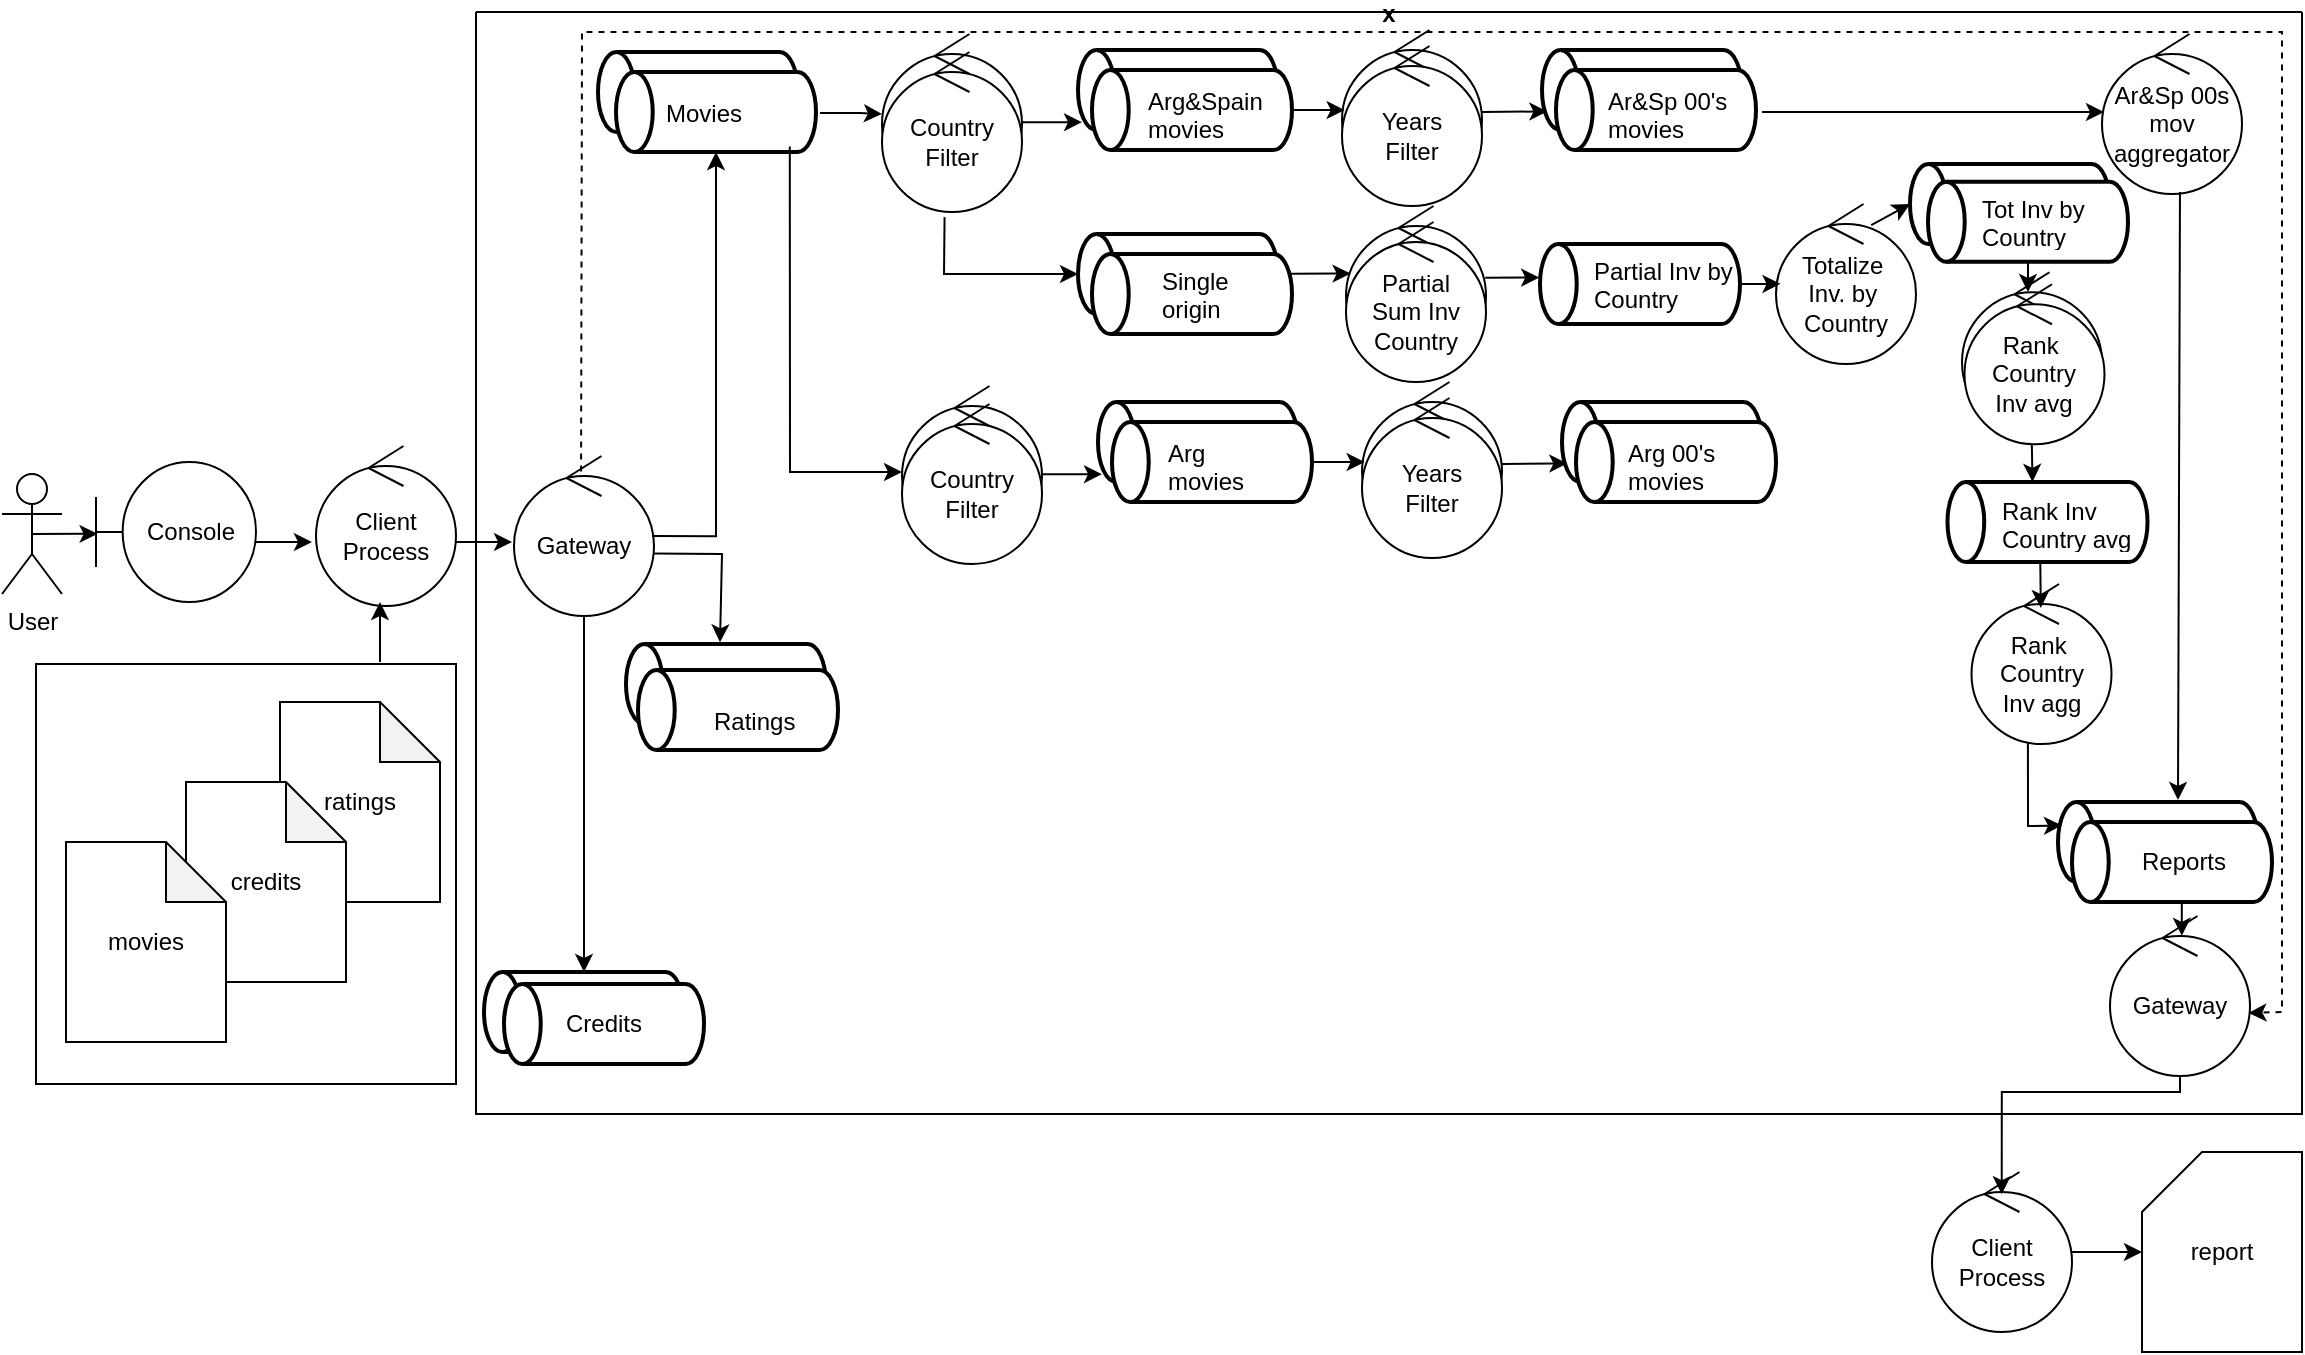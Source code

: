 <mxfile version="26.0.16">
  <diagram name="Página-1" id="5EHdqCPOscjuWSurFPto">
    <mxGraphModel dx="1590" dy="1092" grid="1" gridSize="10" guides="1" tooltips="1" connect="1" arrows="1" fold="1" page="1" pageScale="1" pageWidth="1169" pageHeight="827" math="0" shadow="0">
      <root>
        <mxCell id="0" />
        <mxCell id="1" parent="0" />
        <mxCell id="VfOvfnHJ5WRVcfxownJu-2" value="User" style="shape=umlActor;verticalLabelPosition=bottom;verticalAlign=top;html=1;" parent="1" vertex="1">
          <mxGeometry x="10" y="241" width="30" height="60" as="geometry" />
        </mxCell>
        <mxCell id="VfOvfnHJ5WRVcfxownJu-3" value="Console" style="shape=umlBoundary;whiteSpace=wrap;html=1;" parent="1" vertex="1">
          <mxGeometry x="57" y="235" width="80" height="70" as="geometry" />
        </mxCell>
        <mxCell id="VfOvfnHJ5WRVcfxownJu-4" value="Client&lt;div&gt;Process&lt;/div&gt;" style="ellipse;shape=umlControl;whiteSpace=wrap;html=1;" parent="1" vertex="1">
          <mxGeometry x="167" y="227" width="70" height="80" as="geometry" />
        </mxCell>
        <mxCell id="VfOvfnHJ5WRVcfxownJu-8" value="" style="endArrow=classic;html=1;rounded=0;entryX=0.457;entryY=0.975;entryDx=0;entryDy=0;entryPerimeter=0;" parent="1" target="VfOvfnHJ5WRVcfxownJu-4" edge="1">
          <mxGeometry width="50" height="50" relative="1" as="geometry">
            <mxPoint x="199" y="335" as="sourcePoint" />
            <mxPoint x="267" y="295" as="targetPoint" />
          </mxGeometry>
        </mxCell>
        <mxCell id="VfOvfnHJ5WRVcfxownJu-9" value="" style="endArrow=classic;html=1;rounded=0;entryX=0.01;entryY=0.513;entryDx=0;entryDy=0;entryPerimeter=0;exitX=0.5;exitY=0.5;exitDx=0;exitDy=0;exitPerimeter=0;" parent="1" source="VfOvfnHJ5WRVcfxownJu-2" target="VfOvfnHJ5WRVcfxownJu-3" edge="1">
          <mxGeometry width="50" height="50" relative="1" as="geometry">
            <mxPoint x="27" y="275" as="sourcePoint" />
            <mxPoint x="77" y="225" as="targetPoint" />
          </mxGeometry>
        </mxCell>
        <mxCell id="VfOvfnHJ5WRVcfxownJu-11" value="" style="endArrow=classic;html=1;rounded=0;entryX=-0.029;entryY=0.6;entryDx=0;entryDy=0;entryPerimeter=0;" parent="1" target="VfOvfnHJ5WRVcfxownJu-4" edge="1">
          <mxGeometry width="50" height="50" relative="1" as="geometry">
            <mxPoint x="137" y="275" as="sourcePoint" />
            <mxPoint x="187" y="225" as="targetPoint" />
          </mxGeometry>
        </mxCell>
        <mxCell id="VfOvfnHJ5WRVcfxownJu-14" value="" style="endArrow=classic;html=1;rounded=0;entryX=-0.014;entryY=0.538;entryDx=0;entryDy=0;entryPerimeter=0;" parent="1" target="VfOvfnHJ5WRVcfxownJu-13" edge="1">
          <mxGeometry width="50" height="50" relative="1" as="geometry">
            <mxPoint x="237" y="275" as="sourcePoint" />
            <mxPoint x="287" y="225" as="targetPoint" />
          </mxGeometry>
        </mxCell>
        <mxCell id="VfOvfnHJ5WRVcfxownJu-6" value="ratings" style="shape=note;whiteSpace=wrap;html=1;backgroundOutline=1;darkOpacity=0.05;" parent="1" vertex="1">
          <mxGeometry x="149" y="355" width="80" height="100" as="geometry" />
        </mxCell>
        <mxCell id="VfOvfnHJ5WRVcfxownJu-7" value="credits" style="shape=note;whiteSpace=wrap;html=1;backgroundOutline=1;darkOpacity=0.05;" parent="1" vertex="1">
          <mxGeometry x="102" y="395" width="80" height="100" as="geometry" />
        </mxCell>
        <mxCell id="VfOvfnHJ5WRVcfxownJu-5" value="movies" style="shape=note;whiteSpace=wrap;html=1;backgroundOutline=1;darkOpacity=0.05;" parent="1" vertex="1">
          <mxGeometry x="42" y="425" width="80" height="100" as="geometry" />
        </mxCell>
        <mxCell id="0FK4gEiv9xLq5jpiOi4Y-1" value="" style="whiteSpace=wrap;html=1;aspect=fixed;fillColor=none;recursiveResize=1;resizeWidth=0;resizeHeight=0;" vertex="1" parent="1">
          <mxGeometry x="27" y="336" width="210" height="210" as="geometry" />
        </mxCell>
        <mxCell id="0FK4gEiv9xLq5jpiOi4Y-4" value="x" style="swimlane;startSize=0;" vertex="1" parent="1">
          <mxGeometry x="247" y="10" width="913" height="551" as="geometry" />
        </mxCell>
        <mxCell id="0FK4gEiv9xLq5jpiOi4Y-119" value="" style="strokeWidth=2;html=1;shape=mxgraph.flowchart.direct_data;whiteSpace=wrap;rotation=-180;" vertex="1" parent="0FK4gEiv9xLq5jpiOi4Y-4">
          <mxGeometry x="717" y="76" width="100" height="40" as="geometry" />
        </mxCell>
        <mxCell id="0FK4gEiv9xLq5jpiOi4Y-42" value="" style="strokeWidth=2;html=1;shape=mxgraph.flowchart.direct_data;whiteSpace=wrap;rotation=-180;" vertex="1" parent="0FK4gEiv9xLq5jpiOi4Y-4">
          <mxGeometry x="301" y="19" width="100" height="40" as="geometry" />
        </mxCell>
        <mxCell id="VfOvfnHJ5WRVcfxownJu-18" value="" style="strokeWidth=2;html=1;shape=mxgraph.flowchart.direct_data;whiteSpace=wrap;rotation=-180;" parent="0FK4gEiv9xLq5jpiOi4Y-4" vertex="1">
          <mxGeometry x="791" y="395" width="100" height="40" as="geometry" />
        </mxCell>
        <mxCell id="0FK4gEiv9xLq5jpiOi4Y-6" value="Gateway" style="ellipse;shape=umlControl;whiteSpace=wrap;html=1;" vertex="1" parent="0FK4gEiv9xLq5jpiOi4Y-4">
          <mxGeometry x="817" y="452" width="70" height="80" as="geometry" />
        </mxCell>
        <mxCell id="0FK4gEiv9xLq5jpiOi4Y-17" style="edgeStyle=orthogonalEdgeStyle;rounded=0;orthogonalLoop=1;jettySize=auto;html=1;exitX=0.451;exitY=0.029;exitDx=0;exitDy=0;exitPerimeter=0;entryX=0.513;entryY=0.124;entryDx=0;entryDy=0;entryPerimeter=0;" edge="1" parent="0FK4gEiv9xLq5jpiOi4Y-4" source="0FK4gEiv9xLq5jpiOi4Y-53" target="0FK4gEiv9xLq5jpiOi4Y-6">
          <mxGeometry relative="1" as="geometry" />
        </mxCell>
        <mxCell id="0FK4gEiv9xLq5jpiOi4Y-23" value="" style="strokeWidth=2;html=1;shape=mxgraph.flowchart.direct_data;whiteSpace=wrap;rotation=-180;" vertex="1" parent="0FK4gEiv9xLq5jpiOi4Y-4">
          <mxGeometry x="4" y="480" width="100" height="40" as="geometry" />
        </mxCell>
        <mxCell id="0FK4gEiv9xLq5jpiOi4Y-24" value="" style="strokeWidth=2;html=1;shape=mxgraph.flowchart.direct_data;whiteSpace=wrap;rotation=-180;" vertex="1" parent="0FK4gEiv9xLq5jpiOi4Y-4">
          <mxGeometry x="14" y="486" width="100" height="40" as="geometry" />
        </mxCell>
        <mxCell id="0FK4gEiv9xLq5jpiOi4Y-25" value="Credits" style="text;strokeColor=none;fillColor=none;align=left;verticalAlign=middle;spacingLeft=4;spacingRight=4;overflow=hidden;points=[[0,0.5],[1,0.5]];portConstraint=eastwest;rotatable=0;whiteSpace=wrap;html=1;" vertex="1" parent="0FK4gEiv9xLq5jpiOi4Y-4">
          <mxGeometry x="39" y="491" width="80" height="30" as="geometry" />
        </mxCell>
        <mxCell id="0FK4gEiv9xLq5jpiOi4Y-28" style="edgeStyle=orthogonalEdgeStyle;rounded=0;orthogonalLoop=1;jettySize=auto;html=1;entryX=0.5;entryY=1;entryDx=0;entryDy=0;entryPerimeter=0;" edge="1" parent="0FK4gEiv9xLq5jpiOi4Y-4" source="VfOvfnHJ5WRVcfxownJu-13" target="0FK4gEiv9xLq5jpiOi4Y-23">
          <mxGeometry relative="1" as="geometry" />
        </mxCell>
        <mxCell id="0FK4gEiv9xLq5jpiOi4Y-30" value="" style="strokeWidth=2;html=1;shape=mxgraph.flowchart.direct_data;whiteSpace=wrap;rotation=-180;" vertex="1" parent="0FK4gEiv9xLq5jpiOi4Y-4">
          <mxGeometry x="75" y="316" width="100" height="40" as="geometry" />
        </mxCell>
        <mxCell id="0FK4gEiv9xLq5jpiOi4Y-22" value="" style="strokeWidth=2;html=1;shape=mxgraph.flowchart.direct_data;whiteSpace=wrap;rotation=-180;" vertex="1" parent="0FK4gEiv9xLq5jpiOi4Y-4">
          <mxGeometry x="61" y="20" width="100" height="40" as="geometry" />
        </mxCell>
        <mxCell id="0FK4gEiv9xLq5jpiOi4Y-18" value="" style="strokeWidth=2;html=1;shape=mxgraph.flowchart.direct_data;whiteSpace=wrap;rotation=-180;" vertex="1" parent="0FK4gEiv9xLq5jpiOi4Y-4">
          <mxGeometry x="70" y="30" width="100" height="40" as="geometry" />
        </mxCell>
        <mxCell id="VfOvfnHJ5WRVcfxownJu-13" value="Gateway" style="ellipse;shape=umlControl;whiteSpace=wrap;html=1;" parent="0FK4gEiv9xLq5jpiOi4Y-4" vertex="1">
          <mxGeometry x="19" y="222" width="70" height="80" as="geometry" />
        </mxCell>
        <mxCell id="0FK4gEiv9xLq5jpiOi4Y-37" value="" style="edgeStyle=orthogonalEdgeStyle;rounded=0;orthogonalLoop=1;jettySize=auto;html=1;" edge="1" parent="0FK4gEiv9xLq5jpiOi4Y-4" source="0FK4gEiv9xLq5jpiOi4Y-21" target="0FK4gEiv9xLq5jpiOi4Y-36">
          <mxGeometry relative="1" as="geometry" />
        </mxCell>
        <mxCell id="0FK4gEiv9xLq5jpiOi4Y-21" value="Movies" style="text;strokeColor=none;fillColor=none;align=left;verticalAlign=middle;spacingLeft=4;spacingRight=4;overflow=hidden;points=[[0,0.5],[1,0.5]];portConstraint=eastwest;rotatable=0;whiteSpace=wrap;html=1;" vertex="1" parent="0FK4gEiv9xLq5jpiOi4Y-4">
          <mxGeometry x="89" y="35" width="83" height="31.13" as="geometry" />
        </mxCell>
        <mxCell id="0FK4gEiv9xLq5jpiOi4Y-29" value="" style="strokeWidth=2;html=1;shape=mxgraph.flowchart.direct_data;whiteSpace=wrap;rotation=-180;" vertex="1" parent="0FK4gEiv9xLq5jpiOi4Y-4">
          <mxGeometry x="81" y="329" width="100" height="40" as="geometry" />
        </mxCell>
        <mxCell id="0FK4gEiv9xLq5jpiOi4Y-31" value="Ratings" style="text;strokeColor=none;fillColor=none;align=left;verticalAlign=middle;spacingLeft=4;spacingRight=4;overflow=hidden;points=[[0,0.5],[1,0.5]];portConstraint=eastwest;rotatable=0;whiteSpace=wrap;html=1;" vertex="1" parent="0FK4gEiv9xLq5jpiOi4Y-4">
          <mxGeometry x="113" y="340" width="80" height="30" as="geometry" />
        </mxCell>
        <mxCell id="0FK4gEiv9xLq5jpiOi4Y-35" value="" style="endArrow=classic;html=1;rounded=0;entryX=0.53;entryY=1.021;entryDx=0;entryDy=0;entryPerimeter=0;exitX=0.995;exitY=0.609;exitDx=0;exitDy=0;exitPerimeter=0;" edge="1" parent="0FK4gEiv9xLq5jpiOi4Y-4" source="VfOvfnHJ5WRVcfxownJu-13" target="0FK4gEiv9xLq5jpiOi4Y-30">
          <mxGeometry width="50" height="50" relative="1" as="geometry">
            <mxPoint x="83" y="270" as="sourcePoint" />
            <mxPoint x="129" y="329" as="targetPoint" />
            <Array as="points">
              <mxPoint x="123" y="271" />
            </Array>
          </mxGeometry>
        </mxCell>
        <mxCell id="0FK4gEiv9xLq5jpiOi4Y-36" value="Year filter" style="ellipse;shape=umlControl;whiteSpace=wrap;html=1;" vertex="1" parent="0FK4gEiv9xLq5jpiOi4Y-4">
          <mxGeometry x="203" y="11" width="70" height="80" as="geometry" />
        </mxCell>
        <mxCell id="0FK4gEiv9xLq5jpiOi4Y-38" value="Country Filter" style="ellipse;shape=umlControl;whiteSpace=wrap;html=1;" vertex="1" parent="0FK4gEiv9xLq5jpiOi4Y-4">
          <mxGeometry x="203" y="20" width="70" height="80" as="geometry" />
        </mxCell>
        <mxCell id="0FK4gEiv9xLq5jpiOi4Y-41" value="" style="strokeWidth=2;html=1;shape=mxgraph.flowchart.direct_data;whiteSpace=wrap;rotation=-180;" vertex="1" parent="0FK4gEiv9xLq5jpiOi4Y-4">
          <mxGeometry x="308" y="29" width="100" height="40" as="geometry" />
        </mxCell>
        <mxCell id="0FK4gEiv9xLq5jpiOi4Y-44" value="Arg&amp;amp;Spain&lt;div&gt;movies&lt;/div&gt;" style="text;strokeColor=none;fillColor=none;align=left;verticalAlign=middle;spacingLeft=4;spacingRight=4;overflow=hidden;points=[[0,0.5],[1,0.5]];portConstraint=eastwest;rotatable=0;whiteSpace=wrap;html=1;" vertex="1" parent="0FK4gEiv9xLq5jpiOi4Y-4">
          <mxGeometry x="330" y="34.44" width="70" height="32.26" as="geometry" />
        </mxCell>
        <mxCell id="0FK4gEiv9xLq5jpiOi4Y-45" value="Country&lt;div&gt;filter&lt;/div&gt;" style="ellipse;shape=umlControl;whiteSpace=wrap;html=1;" vertex="1" parent="0FK4gEiv9xLq5jpiOi4Y-4">
          <mxGeometry x="433" y="9" width="70" height="80" as="geometry" />
        </mxCell>
        <mxCell id="0FK4gEiv9xLq5jpiOi4Y-46" value="" style="endArrow=classic;html=1;rounded=0;entryX=0.98;entryY=0.098;entryDx=0;entryDy=0;entryPerimeter=0;exitX=1.003;exitY=0.551;exitDx=0;exitDy=0;exitPerimeter=0;" edge="1" parent="0FK4gEiv9xLq5jpiOi4Y-4" source="0FK4gEiv9xLq5jpiOi4Y-36" target="0FK4gEiv9xLq5jpiOi4Y-42">
          <mxGeometry width="50" height="50" relative="1" as="geometry">
            <mxPoint x="281" y="69" as="sourcePoint" />
            <mxPoint x="331" y="19" as="targetPoint" />
          </mxGeometry>
        </mxCell>
        <mxCell id="0FK4gEiv9xLq5jpiOi4Y-47" value="" style="endArrow=classic;html=1;rounded=0;exitX=0.479;exitY=0.097;exitDx=0;exitDy=0;exitPerimeter=0;entryX=0.989;entryY=0.606;entryDx=0;entryDy=0;entryPerimeter=0;dashed=1;" edge="1" parent="0FK4gEiv9xLq5jpiOi4Y-4" source="VfOvfnHJ5WRVcfxownJu-13" target="0FK4gEiv9xLq5jpiOi4Y-6">
          <mxGeometry width="50" height="50" relative="1" as="geometry">
            <mxPoint x="33" y="320" as="sourcePoint" />
            <mxPoint x="83" y="270" as="targetPoint" />
            <Array as="points">
              <mxPoint x="53" y="10" />
              <mxPoint x="903" y="10" />
              <mxPoint x="903" y="500" />
            </Array>
          </mxGeometry>
        </mxCell>
        <mxCell id="0FK4gEiv9xLq5jpiOi4Y-48" style="edgeStyle=orthogonalEdgeStyle;rounded=0;orthogonalLoop=1;jettySize=auto;html=1;entryX=0.5;entryY=0;entryDx=0;entryDy=0;entryPerimeter=0;" edge="1" parent="0FK4gEiv9xLq5jpiOi4Y-4" target="0FK4gEiv9xLq5jpiOi4Y-18">
          <mxGeometry relative="1" as="geometry">
            <mxPoint x="88.0" y="262.053" as="sourcePoint" />
            <mxPoint x="120" y="70" as="targetPoint" />
            <Array as="points">
              <mxPoint x="120" y="262" />
            </Array>
          </mxGeometry>
        </mxCell>
        <mxCell id="0FK4gEiv9xLq5jpiOi4Y-52" value="Years&lt;div&gt;Filter&lt;/div&gt;" style="ellipse;shape=umlControl;whiteSpace=wrap;html=1;" vertex="1" parent="0FK4gEiv9xLq5jpiOi4Y-4">
          <mxGeometry x="433" y="17" width="70" height="80" as="geometry" />
        </mxCell>
        <mxCell id="0FK4gEiv9xLq5jpiOi4Y-54" value="" style="edgeStyle=orthogonalEdgeStyle;rounded=0;orthogonalLoop=1;jettySize=auto;html=1;exitX=0.5;exitY=0;exitDx=0;exitDy=0;exitPerimeter=0;entryX=0.513;entryY=0.124;entryDx=0;entryDy=0;entryPerimeter=0;" edge="1" parent="0FK4gEiv9xLq5jpiOi4Y-4" source="VfOvfnHJ5WRVcfxownJu-18" target="0FK4gEiv9xLq5jpiOi4Y-53">
          <mxGeometry relative="1" as="geometry">
            <mxPoint x="1088" y="445" as="sourcePoint" />
            <mxPoint x="1100" y="472" as="targetPoint" />
          </mxGeometry>
        </mxCell>
        <mxCell id="0FK4gEiv9xLq5jpiOi4Y-53" value="" style="strokeWidth=2;html=1;shape=mxgraph.flowchart.direct_data;whiteSpace=wrap;rotation=-180;" vertex="1" parent="0FK4gEiv9xLq5jpiOi4Y-4">
          <mxGeometry x="798" y="405" width="100" height="40" as="geometry" />
        </mxCell>
        <mxCell id="0FK4gEiv9xLq5jpiOi4Y-51" value="Reports" style="text;strokeColor=none;fillColor=none;align=left;verticalAlign=middle;spacingLeft=4;spacingRight=4;overflow=hidden;points=[[0,0.5],[1,0.5]];portConstraint=eastwest;rotatable=0;whiteSpace=wrap;html=1;" vertex="1" parent="0FK4gEiv9xLq5jpiOi4Y-4">
          <mxGeometry x="827" y="408.87" width="86" height="32.26" as="geometry" />
        </mxCell>
        <mxCell id="0FK4gEiv9xLq5jpiOi4Y-57" value="" style="strokeWidth=2;html=1;shape=mxgraph.flowchart.direct_data;whiteSpace=wrap;rotation=-180;" vertex="1" parent="0FK4gEiv9xLq5jpiOi4Y-4">
          <mxGeometry x="301" y="111" width="100" height="40" as="geometry" />
        </mxCell>
        <mxCell id="0FK4gEiv9xLq5jpiOi4Y-58" value="" style="strokeWidth=2;html=1;shape=mxgraph.flowchart.direct_data;whiteSpace=wrap;rotation=-180;" vertex="1" parent="0FK4gEiv9xLq5jpiOi4Y-4">
          <mxGeometry x="308" y="121" width="100" height="40" as="geometry" />
        </mxCell>
        <mxCell id="0FK4gEiv9xLq5jpiOi4Y-59" value="Single&amp;nbsp;&lt;div&gt;origin&lt;/div&gt;" style="text;strokeColor=none;fillColor=none;align=left;verticalAlign=middle;spacingLeft=4;spacingRight=4;overflow=hidden;points=[[0,0.5],[1,0.5]];portConstraint=eastwest;rotatable=0;whiteSpace=wrap;html=1;" vertex="1" parent="0FK4gEiv9xLq5jpiOi4Y-4">
          <mxGeometry x="337" y="124.87" width="63" height="32.26" as="geometry" />
        </mxCell>
        <mxCell id="0FK4gEiv9xLq5jpiOi4Y-60" value="" style="endArrow=classic;html=1;rounded=0;exitX=0.447;exitY=1.032;exitDx=0;exitDy=0;exitPerimeter=0;entryX=1;entryY=0.5;entryDx=0;entryDy=0;entryPerimeter=0;" edge="1" parent="0FK4gEiv9xLq5jpiOi4Y-4" source="0FK4gEiv9xLq5jpiOi4Y-38" target="0FK4gEiv9xLq5jpiOi4Y-57">
          <mxGeometry width="50" height="50" relative="1" as="geometry">
            <mxPoint x="553" y="400" as="sourcePoint" />
            <mxPoint x="603" y="350" as="targetPoint" />
            <Array as="points">
              <mxPoint x="234" y="131" />
            </Array>
          </mxGeometry>
        </mxCell>
        <mxCell id="0FK4gEiv9xLq5jpiOi4Y-62" value="" style="endArrow=classic;html=1;rounded=0;exitX=0;exitY=0.5;exitDx=0;exitDy=0;exitPerimeter=0;entryX=0.019;entryY=0.5;entryDx=0;entryDy=0;entryPerimeter=0;" edge="1" parent="0FK4gEiv9xLq5jpiOi4Y-4" source="0FK4gEiv9xLq5jpiOi4Y-41" target="0FK4gEiv9xLq5jpiOi4Y-45">
          <mxGeometry width="50" height="50" relative="1" as="geometry">
            <mxPoint x="413" y="60" as="sourcePoint" />
            <mxPoint x="463" y="10" as="targetPoint" />
          </mxGeometry>
        </mxCell>
        <mxCell id="0FK4gEiv9xLq5jpiOi4Y-64" value="" style="strokeWidth=2;html=1;shape=mxgraph.flowchart.direct_data;whiteSpace=wrap;rotation=-180;" vertex="1" parent="0FK4gEiv9xLq5jpiOi4Y-4">
          <mxGeometry x="533" y="19" width="100" height="40" as="geometry" />
        </mxCell>
        <mxCell id="0FK4gEiv9xLq5jpiOi4Y-65" value="" style="strokeWidth=2;html=1;shape=mxgraph.flowchart.direct_data;whiteSpace=wrap;rotation=-180;" vertex="1" parent="0FK4gEiv9xLq5jpiOi4Y-4">
          <mxGeometry x="540" y="29" width="100" height="40" as="geometry" />
        </mxCell>
        <mxCell id="0FK4gEiv9xLq5jpiOi4Y-66" value="Ar&amp;amp;Sp 00&#39;s movies" style="text;strokeColor=none;fillColor=none;align=left;verticalAlign=middle;spacingLeft=4;spacingRight=4;overflow=hidden;points=[[0,0.5],[1,0.5]];portConstraint=eastwest;rotatable=0;whiteSpace=wrap;html=1;" vertex="1" parent="0FK4gEiv9xLq5jpiOi4Y-4">
          <mxGeometry x="560" y="34.43" width="86" height="32.26" as="geometry" />
        </mxCell>
        <mxCell id="0FK4gEiv9xLq5jpiOi4Y-67" value="" style="endArrow=classic;html=1;rounded=0;entryX=0.973;entryY=0.232;entryDx=0;entryDy=0;entryPerimeter=0;" edge="1" parent="0FK4gEiv9xLq5jpiOi4Y-4" target="0FK4gEiv9xLq5jpiOi4Y-64">
          <mxGeometry width="50" height="50" relative="1" as="geometry">
            <mxPoint x="503" y="50" as="sourcePoint" />
            <mxPoint x="553" as="targetPoint" />
          </mxGeometry>
        </mxCell>
        <mxCell id="0FK4gEiv9xLq5jpiOi4Y-68" value="Country&lt;div&gt;filter&lt;/div&gt;" style="ellipse;shape=umlControl;whiteSpace=wrap;html=1;" vertex="1" parent="0FK4gEiv9xLq5jpiOi4Y-4">
          <mxGeometry x="435" y="97" width="70" height="80" as="geometry" />
        </mxCell>
        <mxCell id="0FK4gEiv9xLq5jpiOi4Y-69" value="Partial&lt;div&gt;Sum Inv&lt;div&gt;Country&lt;/div&gt;&lt;/div&gt;" style="ellipse;shape=umlControl;whiteSpace=wrap;html=1;" vertex="1" parent="0FK4gEiv9xLq5jpiOi4Y-4">
          <mxGeometry x="435" y="105" width="70" height="80" as="geometry" />
        </mxCell>
        <mxCell id="0FK4gEiv9xLq5jpiOi4Y-70" value="" style="endArrow=classic;html=1;rounded=0;exitX=0.009;exitY=0.752;exitDx=0;exitDy=0;exitPerimeter=0;entryX=0.033;entryY=0.422;entryDx=0;entryDy=0;entryPerimeter=0;" edge="1" parent="0FK4gEiv9xLq5jpiOi4Y-4" source="0FK4gEiv9xLq5jpiOi4Y-58" target="0FK4gEiv9xLq5jpiOi4Y-68">
          <mxGeometry width="50" height="50" relative="1" as="geometry">
            <mxPoint x="383" y="101" as="sourcePoint" />
            <mxPoint x="433" y="51" as="targetPoint" />
          </mxGeometry>
        </mxCell>
        <mxCell id="0FK4gEiv9xLq5jpiOi4Y-72" value="" style="strokeWidth=2;html=1;shape=mxgraph.flowchart.direct_data;whiteSpace=wrap;rotation=-180;" vertex="1" parent="0FK4gEiv9xLq5jpiOi4Y-4">
          <mxGeometry x="532" y="116" width="100" height="40" as="geometry" />
        </mxCell>
        <mxCell id="0FK4gEiv9xLq5jpiOi4Y-73" value="Partial Inv by Country" style="text;strokeColor=none;fillColor=none;align=left;verticalAlign=middle;spacingLeft=4;spacingRight=4;overflow=hidden;points=[[0,0.5],[1,0.5]];portConstraint=eastwest;rotatable=0;whiteSpace=wrap;html=1;" vertex="1" parent="0FK4gEiv9xLq5jpiOi4Y-4">
          <mxGeometry x="553" y="119.87" width="80" height="32.26" as="geometry" />
        </mxCell>
        <mxCell id="0FK4gEiv9xLq5jpiOi4Y-74" value="" style="endArrow=classic;html=1;rounded=0;entryX=1.004;entryY=0.456;entryDx=0;entryDy=0;entryPerimeter=0;exitX=0.994;exitY=0.448;exitDx=0;exitDy=0;exitPerimeter=0;" edge="1" parent="0FK4gEiv9xLq5jpiOi4Y-4" source="0FK4gEiv9xLq5jpiOi4Y-68">
          <mxGeometry width="50" height="50" relative="1" as="geometry">
            <mxPoint x="503" y="140" as="sourcePoint" />
            <mxPoint x="531.6" y="132.76" as="targetPoint" />
          </mxGeometry>
        </mxCell>
        <mxCell id="0FK4gEiv9xLq5jpiOi4Y-77" value="&lt;div&gt;Totalize&amp;nbsp;&lt;/div&gt;&lt;div&gt;Inv.&amp;nbsp;&lt;span style=&quot;background-color: transparent; color: light-dark(rgb(0, 0, 0), rgb(255, 255, 255));&quot;&gt;by&amp;nbsp;&lt;/span&gt;&lt;/div&gt;&lt;div&gt;Country&lt;/div&gt;" style="ellipse;shape=umlControl;whiteSpace=wrap;html=1;" vertex="1" parent="0FK4gEiv9xLq5jpiOi4Y-4">
          <mxGeometry x="650" y="96" width="70" height="80" as="geometry" />
        </mxCell>
        <mxCell id="0FK4gEiv9xLq5jpiOi4Y-83" value="" style="strokeWidth=2;html=1;shape=mxgraph.flowchart.direct_data;whiteSpace=wrap;rotation=-180;" vertex="1" parent="0FK4gEiv9xLq5jpiOi4Y-4">
          <mxGeometry x="726" y="84.87" width="100" height="40" as="geometry" />
        </mxCell>
        <mxCell id="0FK4gEiv9xLq5jpiOi4Y-84" value="Tot Inv by Country" style="text;strokeColor=none;fillColor=none;align=left;verticalAlign=middle;spacingLeft=4;spacingRight=4;overflow=hidden;points=[[0,0.5],[1,0.5]];portConstraint=eastwest;rotatable=0;whiteSpace=wrap;html=1;" vertex="1" parent="0FK4gEiv9xLq5jpiOi4Y-4">
          <mxGeometry x="747" y="89.87" width="80" height="31.13" as="geometry" />
        </mxCell>
        <mxCell id="0FK4gEiv9xLq5jpiOi4Y-86" value="Country&lt;div&gt;filter&lt;/div&gt;" style="ellipse;shape=umlControl;whiteSpace=wrap;html=1;" vertex="1" parent="0FK4gEiv9xLq5jpiOi4Y-4">
          <mxGeometry x="743" y="130.13" width="70" height="80" as="geometry" />
        </mxCell>
        <mxCell id="0FK4gEiv9xLq5jpiOi4Y-87" value="Rank&amp;nbsp;&lt;div&gt;Country&lt;/div&gt;&lt;div&gt;Inv avg&lt;/div&gt;" style="ellipse;shape=umlControl;whiteSpace=wrap;html=1;" vertex="1" parent="0FK4gEiv9xLq5jpiOi4Y-4">
          <mxGeometry x="744.25" y="136.13" width="70" height="80" as="geometry" />
        </mxCell>
        <mxCell id="0FK4gEiv9xLq5jpiOi4Y-88" value="" style="endArrow=classic;html=1;rounded=0;exitX=0.5;exitY=0;exitDx=0;exitDy=0;exitPerimeter=0;" edge="1" parent="0FK4gEiv9xLq5jpiOi4Y-4" source="0FK4gEiv9xLq5jpiOi4Y-83">
          <mxGeometry width="50" height="50" relative="1" as="geometry">
            <mxPoint x="509" y="290" as="sourcePoint" />
            <mxPoint x="776" y="140" as="targetPoint" />
          </mxGeometry>
        </mxCell>
        <mxCell id="0FK4gEiv9xLq5jpiOi4Y-90" value="Ar&amp;amp;Sp 00s&lt;div&gt;mov&lt;/div&gt;&lt;div&gt;aggregator&lt;/div&gt;" style="ellipse;shape=umlControl;whiteSpace=wrap;html=1;" vertex="1" parent="0FK4gEiv9xLq5jpiOi4Y-4">
          <mxGeometry x="813" y="11" width="70" height="80" as="geometry" />
        </mxCell>
        <mxCell id="0FK4gEiv9xLq5jpiOi4Y-91" value="" style="endArrow=classic;html=1;rounded=0;entryX=0.014;entryY=0.488;entryDx=0;entryDy=0;entryPerimeter=0;" edge="1" parent="0FK4gEiv9xLq5jpiOi4Y-4" target="0FK4gEiv9xLq5jpiOi4Y-90">
          <mxGeometry width="50" height="50" relative="1" as="geometry">
            <mxPoint x="643" y="50" as="sourcePoint" />
            <mxPoint x="513" y="190" as="targetPoint" />
          </mxGeometry>
        </mxCell>
        <mxCell id="0FK4gEiv9xLq5jpiOi4Y-92" value="" style="endArrow=classic;html=1;rounded=0;exitX=0.557;exitY=0.988;exitDx=0;exitDy=0;exitPerimeter=0;entryX=0.4;entryY=1.025;entryDx=0;entryDy=0;entryPerimeter=0;" edge="1" parent="0FK4gEiv9xLq5jpiOi4Y-4" source="0FK4gEiv9xLq5jpiOi4Y-90" target="VfOvfnHJ5WRVcfxownJu-18">
          <mxGeometry width="50" height="50" relative="1" as="geometry">
            <mxPoint x="463" y="240" as="sourcePoint" />
            <mxPoint x="513" y="190" as="targetPoint" />
          </mxGeometry>
        </mxCell>
        <mxCell id="0FK4gEiv9xLq5jpiOi4Y-93" value="Rank&amp;nbsp;&lt;div&gt;Country&lt;/div&gt;&lt;div&gt;Inv agg&lt;/div&gt;" style="ellipse;shape=umlControl;whiteSpace=wrap;html=1;" vertex="1" parent="0FK4gEiv9xLq5jpiOi4Y-4">
          <mxGeometry x="747.75" y="286" width="70" height="80" as="geometry" />
        </mxCell>
        <mxCell id="0FK4gEiv9xLq5jpiOi4Y-94" value="" style="strokeWidth=2;html=1;shape=mxgraph.flowchart.direct_data;whiteSpace=wrap;rotation=-180;" vertex="1" parent="0FK4gEiv9xLq5jpiOi4Y-4">
          <mxGeometry x="735.75" y="235" width="100" height="40" as="geometry" />
        </mxCell>
        <mxCell id="0FK4gEiv9xLq5jpiOi4Y-95" value="Rank Inv Country avg" style="text;strokeColor=none;fillColor=none;align=left;verticalAlign=middle;spacingLeft=4;spacingRight=4;overflow=hidden;points=[[0,0.5],[1,0.5]];portConstraint=eastwest;rotatable=0;whiteSpace=wrap;html=1;" vertex="1" parent="0FK4gEiv9xLq5jpiOi4Y-4">
          <mxGeometry x="756.75" y="240" width="80" height="31.13" as="geometry" />
        </mxCell>
        <mxCell id="0FK4gEiv9xLq5jpiOi4Y-96" value="" style="endArrow=classic;html=1;rounded=0;exitX=0.536;exitY=-0.015;exitDx=0;exitDy=0;exitPerimeter=0;entryX=0.495;entryY=0.15;entryDx=0;entryDy=0;entryPerimeter=0;" edge="1" parent="0FK4gEiv9xLq5jpiOi4Y-4" source="0FK4gEiv9xLq5jpiOi4Y-94" target="0FK4gEiv9xLq5jpiOi4Y-93">
          <mxGeometry width="50" height="50" relative="1" as="geometry">
            <mxPoint x="789.85" y="273.56" as="sourcePoint" />
            <mxPoint x="821.25" y="307" as="targetPoint" />
          </mxGeometry>
        </mxCell>
        <mxCell id="0FK4gEiv9xLq5jpiOi4Y-100" value="" style="endArrow=classic;html=1;rounded=0;entryX=1;entryY=0.5;entryDx=0;entryDy=0;entryPerimeter=0;exitX=0.68;exitY=0.132;exitDx=0;exitDy=0;exitPerimeter=0;" edge="1" parent="0FK4gEiv9xLq5jpiOi4Y-4" source="0FK4gEiv9xLq5jpiOi4Y-77" target="0FK4gEiv9xLq5jpiOi4Y-119">
          <mxGeometry width="50" height="50" relative="1" as="geometry">
            <mxPoint x="823" y="150" as="sourcePoint" />
            <mxPoint x="873" y="100" as="targetPoint" />
          </mxGeometry>
        </mxCell>
        <mxCell id="0FK4gEiv9xLq5jpiOi4Y-101" value="" style="endArrow=classic;html=1;rounded=0;entryX=0.575;entryY=1.001;entryDx=0;entryDy=0;entryPerimeter=0;exitX=0.481;exitY=1.001;exitDx=0;exitDy=0;exitPerimeter=0;" edge="1" parent="0FK4gEiv9xLq5jpiOi4Y-4" source="0FK4gEiv9xLq5jpiOi4Y-87" target="0FK4gEiv9xLq5jpiOi4Y-94">
          <mxGeometry width="50" height="50" relative="1" as="geometry">
            <mxPoint x="778" y="220" as="sourcePoint" />
            <mxPoint x="779" y="230" as="targetPoint" />
          </mxGeometry>
        </mxCell>
        <mxCell id="0FK4gEiv9xLq5jpiOi4Y-103" value="" style="endArrow=classic;html=1;rounded=0;entryX=0.98;entryY=0.707;entryDx=0;entryDy=0;entryPerimeter=0;exitX=0.403;exitY=0.989;exitDx=0;exitDy=0;exitPerimeter=0;" edge="1" parent="0FK4gEiv9xLq5jpiOi4Y-4" source="0FK4gEiv9xLq5jpiOi4Y-93" target="VfOvfnHJ5WRVcfxownJu-18">
          <mxGeometry width="50" height="50" relative="1" as="geometry">
            <mxPoint x="776" y="370" as="sourcePoint" />
            <mxPoint x="776" y="406.72" as="targetPoint" />
            <Array as="points">
              <mxPoint x="776" y="407" />
            </Array>
          </mxGeometry>
        </mxCell>
        <mxCell id="0FK4gEiv9xLq5jpiOi4Y-104" value="" style="strokeWidth=2;html=1;shape=mxgraph.flowchart.direct_data;whiteSpace=wrap;rotation=-180;" vertex="1" parent="0FK4gEiv9xLq5jpiOi4Y-4">
          <mxGeometry x="311" y="195" width="100" height="40" as="geometry" />
        </mxCell>
        <mxCell id="0FK4gEiv9xLq5jpiOi4Y-105" value="Year filter" style="ellipse;shape=umlControl;whiteSpace=wrap;html=1;" vertex="1" parent="0FK4gEiv9xLq5jpiOi4Y-4">
          <mxGeometry x="213" y="187" width="70" height="80" as="geometry" />
        </mxCell>
        <mxCell id="0FK4gEiv9xLq5jpiOi4Y-106" value="Country Filter" style="ellipse;shape=umlControl;whiteSpace=wrap;html=1;" vertex="1" parent="0FK4gEiv9xLq5jpiOi4Y-4">
          <mxGeometry x="213" y="196" width="70" height="80" as="geometry" />
        </mxCell>
        <mxCell id="0FK4gEiv9xLq5jpiOi4Y-107" value="" style="strokeWidth=2;html=1;shape=mxgraph.flowchart.direct_data;whiteSpace=wrap;rotation=-180;" vertex="1" parent="0FK4gEiv9xLq5jpiOi4Y-4">
          <mxGeometry x="318" y="205" width="100" height="40" as="geometry" />
        </mxCell>
        <mxCell id="0FK4gEiv9xLq5jpiOi4Y-108" value="Arg&lt;div&gt;movies&lt;/div&gt;" style="text;strokeColor=none;fillColor=none;align=left;verticalAlign=middle;spacingLeft=4;spacingRight=4;overflow=hidden;points=[[0,0.5],[1,0.5]];portConstraint=eastwest;rotatable=0;whiteSpace=wrap;html=1;" vertex="1" parent="0FK4gEiv9xLq5jpiOi4Y-4">
          <mxGeometry x="340" y="210.44" width="70" height="32.26" as="geometry" />
        </mxCell>
        <mxCell id="0FK4gEiv9xLq5jpiOi4Y-109" value="Country&lt;div&gt;filter&lt;/div&gt;" style="ellipse;shape=umlControl;whiteSpace=wrap;html=1;" vertex="1" parent="0FK4gEiv9xLq5jpiOi4Y-4">
          <mxGeometry x="443" y="185" width="70" height="80" as="geometry" />
        </mxCell>
        <mxCell id="0FK4gEiv9xLq5jpiOi4Y-110" value="" style="endArrow=classic;html=1;rounded=0;entryX=0.98;entryY=0.098;entryDx=0;entryDy=0;entryPerimeter=0;exitX=1.003;exitY=0.551;exitDx=0;exitDy=0;exitPerimeter=0;" edge="1" parent="0FK4gEiv9xLq5jpiOi4Y-4" source="0FK4gEiv9xLq5jpiOi4Y-105" target="0FK4gEiv9xLq5jpiOi4Y-104">
          <mxGeometry width="50" height="50" relative="1" as="geometry">
            <mxPoint x="291" y="245" as="sourcePoint" />
            <mxPoint x="341" y="195" as="targetPoint" />
          </mxGeometry>
        </mxCell>
        <mxCell id="0FK4gEiv9xLq5jpiOi4Y-111" value="Years&lt;div&gt;Filter&lt;/div&gt;" style="ellipse;shape=umlControl;whiteSpace=wrap;html=1;" vertex="1" parent="0FK4gEiv9xLq5jpiOi4Y-4">
          <mxGeometry x="443" y="193" width="70" height="80" as="geometry" />
        </mxCell>
        <mxCell id="0FK4gEiv9xLq5jpiOi4Y-112" value="" style="endArrow=classic;html=1;rounded=0;exitX=0;exitY=0.5;exitDx=0;exitDy=0;exitPerimeter=0;entryX=0.019;entryY=0.5;entryDx=0;entryDy=0;entryPerimeter=0;" edge="1" parent="0FK4gEiv9xLq5jpiOi4Y-4" source="0FK4gEiv9xLq5jpiOi4Y-107" target="0FK4gEiv9xLq5jpiOi4Y-109">
          <mxGeometry width="50" height="50" relative="1" as="geometry">
            <mxPoint x="423" y="236" as="sourcePoint" />
            <mxPoint x="473" y="186" as="targetPoint" />
          </mxGeometry>
        </mxCell>
        <mxCell id="0FK4gEiv9xLq5jpiOi4Y-113" value="" style="strokeWidth=2;html=1;shape=mxgraph.flowchart.direct_data;whiteSpace=wrap;rotation=-180;" vertex="1" parent="0FK4gEiv9xLq5jpiOi4Y-4">
          <mxGeometry x="543" y="195" width="100" height="40" as="geometry" />
        </mxCell>
        <mxCell id="0FK4gEiv9xLq5jpiOi4Y-114" value="" style="strokeWidth=2;html=1;shape=mxgraph.flowchart.direct_data;whiteSpace=wrap;rotation=-180;" vertex="1" parent="0FK4gEiv9xLq5jpiOi4Y-4">
          <mxGeometry x="550" y="205" width="100" height="40" as="geometry" />
        </mxCell>
        <mxCell id="0FK4gEiv9xLq5jpiOi4Y-115" value="Arg 00&#39;s movies" style="text;strokeColor=none;fillColor=none;align=left;verticalAlign=middle;spacingLeft=4;spacingRight=4;overflow=hidden;points=[[0,0.5],[1,0.5]];portConstraint=eastwest;rotatable=0;whiteSpace=wrap;html=1;" vertex="1" parent="0FK4gEiv9xLq5jpiOi4Y-4">
          <mxGeometry x="570" y="210.43" width="86" height="32.26" as="geometry" />
        </mxCell>
        <mxCell id="0FK4gEiv9xLq5jpiOi4Y-116" value="" style="endArrow=classic;html=1;rounded=0;entryX=0.973;entryY=0.232;entryDx=0;entryDy=0;entryPerimeter=0;" edge="1" parent="0FK4gEiv9xLq5jpiOi4Y-4" target="0FK4gEiv9xLq5jpiOi4Y-113">
          <mxGeometry width="50" height="50" relative="1" as="geometry">
            <mxPoint x="513" y="226" as="sourcePoint" />
            <mxPoint x="563" y="176" as="targetPoint" />
          </mxGeometry>
        </mxCell>
        <mxCell id="0FK4gEiv9xLq5jpiOi4Y-117" value="" style="endArrow=classic;html=1;rounded=0;exitX=0.818;exitY=1.036;exitDx=0;exitDy=0;exitPerimeter=0;entryX=0;entryY=0.425;entryDx=0;entryDy=0;entryPerimeter=0;" edge="1" parent="0FK4gEiv9xLq5jpiOi4Y-4" source="0FK4gEiv9xLq5jpiOi4Y-21" target="0FK4gEiv9xLq5jpiOi4Y-106">
          <mxGeometry width="50" height="50" relative="1" as="geometry">
            <mxPoint x="353" y="340" as="sourcePoint" />
            <mxPoint x="403" y="290" as="targetPoint" />
            <Array as="points">
              <mxPoint x="157" y="230" />
            </Array>
          </mxGeometry>
        </mxCell>
        <mxCell id="0FK4gEiv9xLq5jpiOi4Y-118" value="" style="endArrow=classic;html=1;rounded=0;exitX=1;exitY=0.5;exitDx=0;exitDy=0;entryX=0.032;entryY=0.499;entryDx=0;entryDy=0;entryPerimeter=0;" edge="1" parent="0FK4gEiv9xLq5jpiOi4Y-4" source="0FK4gEiv9xLq5jpiOi4Y-73" target="0FK4gEiv9xLq5jpiOi4Y-77">
          <mxGeometry width="50" height="50" relative="1" as="geometry">
            <mxPoint x="593" y="240" as="sourcePoint" />
            <mxPoint x="643" y="190" as="targetPoint" />
          </mxGeometry>
        </mxCell>
        <mxCell id="0FK4gEiv9xLq5jpiOi4Y-13" value="" style="edgeStyle=orthogonalEdgeStyle;rounded=0;orthogonalLoop=1;jettySize=auto;html=1;" edge="1" parent="1" source="0FK4gEiv9xLq5jpiOi4Y-7" target="0FK4gEiv9xLq5jpiOi4Y-11">
          <mxGeometry relative="1" as="geometry" />
        </mxCell>
        <mxCell id="0FK4gEiv9xLq5jpiOi4Y-7" value="Client&lt;div&gt;Process&lt;/div&gt;" style="ellipse;shape=umlControl;whiteSpace=wrap;html=1;" vertex="1" parent="1">
          <mxGeometry x="975" y="590" width="70" height="80" as="geometry" />
        </mxCell>
        <mxCell id="0FK4gEiv9xLq5jpiOi4Y-10" value="" style="edgeStyle=orthogonalEdgeStyle;rounded=0;orthogonalLoop=1;jettySize=auto;html=1;entryX=0.498;entryY=0.139;entryDx=0;entryDy=0;entryPerimeter=0;" edge="1" parent="1" source="0FK4gEiv9xLq5jpiOi4Y-6" target="0FK4gEiv9xLq5jpiOi4Y-7">
          <mxGeometry relative="1" as="geometry">
            <Array as="points">
              <mxPoint x="1099" y="550" />
              <mxPoint x="1010" y="550" />
            </Array>
          </mxGeometry>
        </mxCell>
        <mxCell id="0FK4gEiv9xLq5jpiOi4Y-11" value="report" style="shape=card;whiteSpace=wrap;html=1;" vertex="1" parent="1">
          <mxGeometry x="1080" y="580" width="80" height="100" as="geometry" />
        </mxCell>
      </root>
    </mxGraphModel>
  </diagram>
</mxfile>
